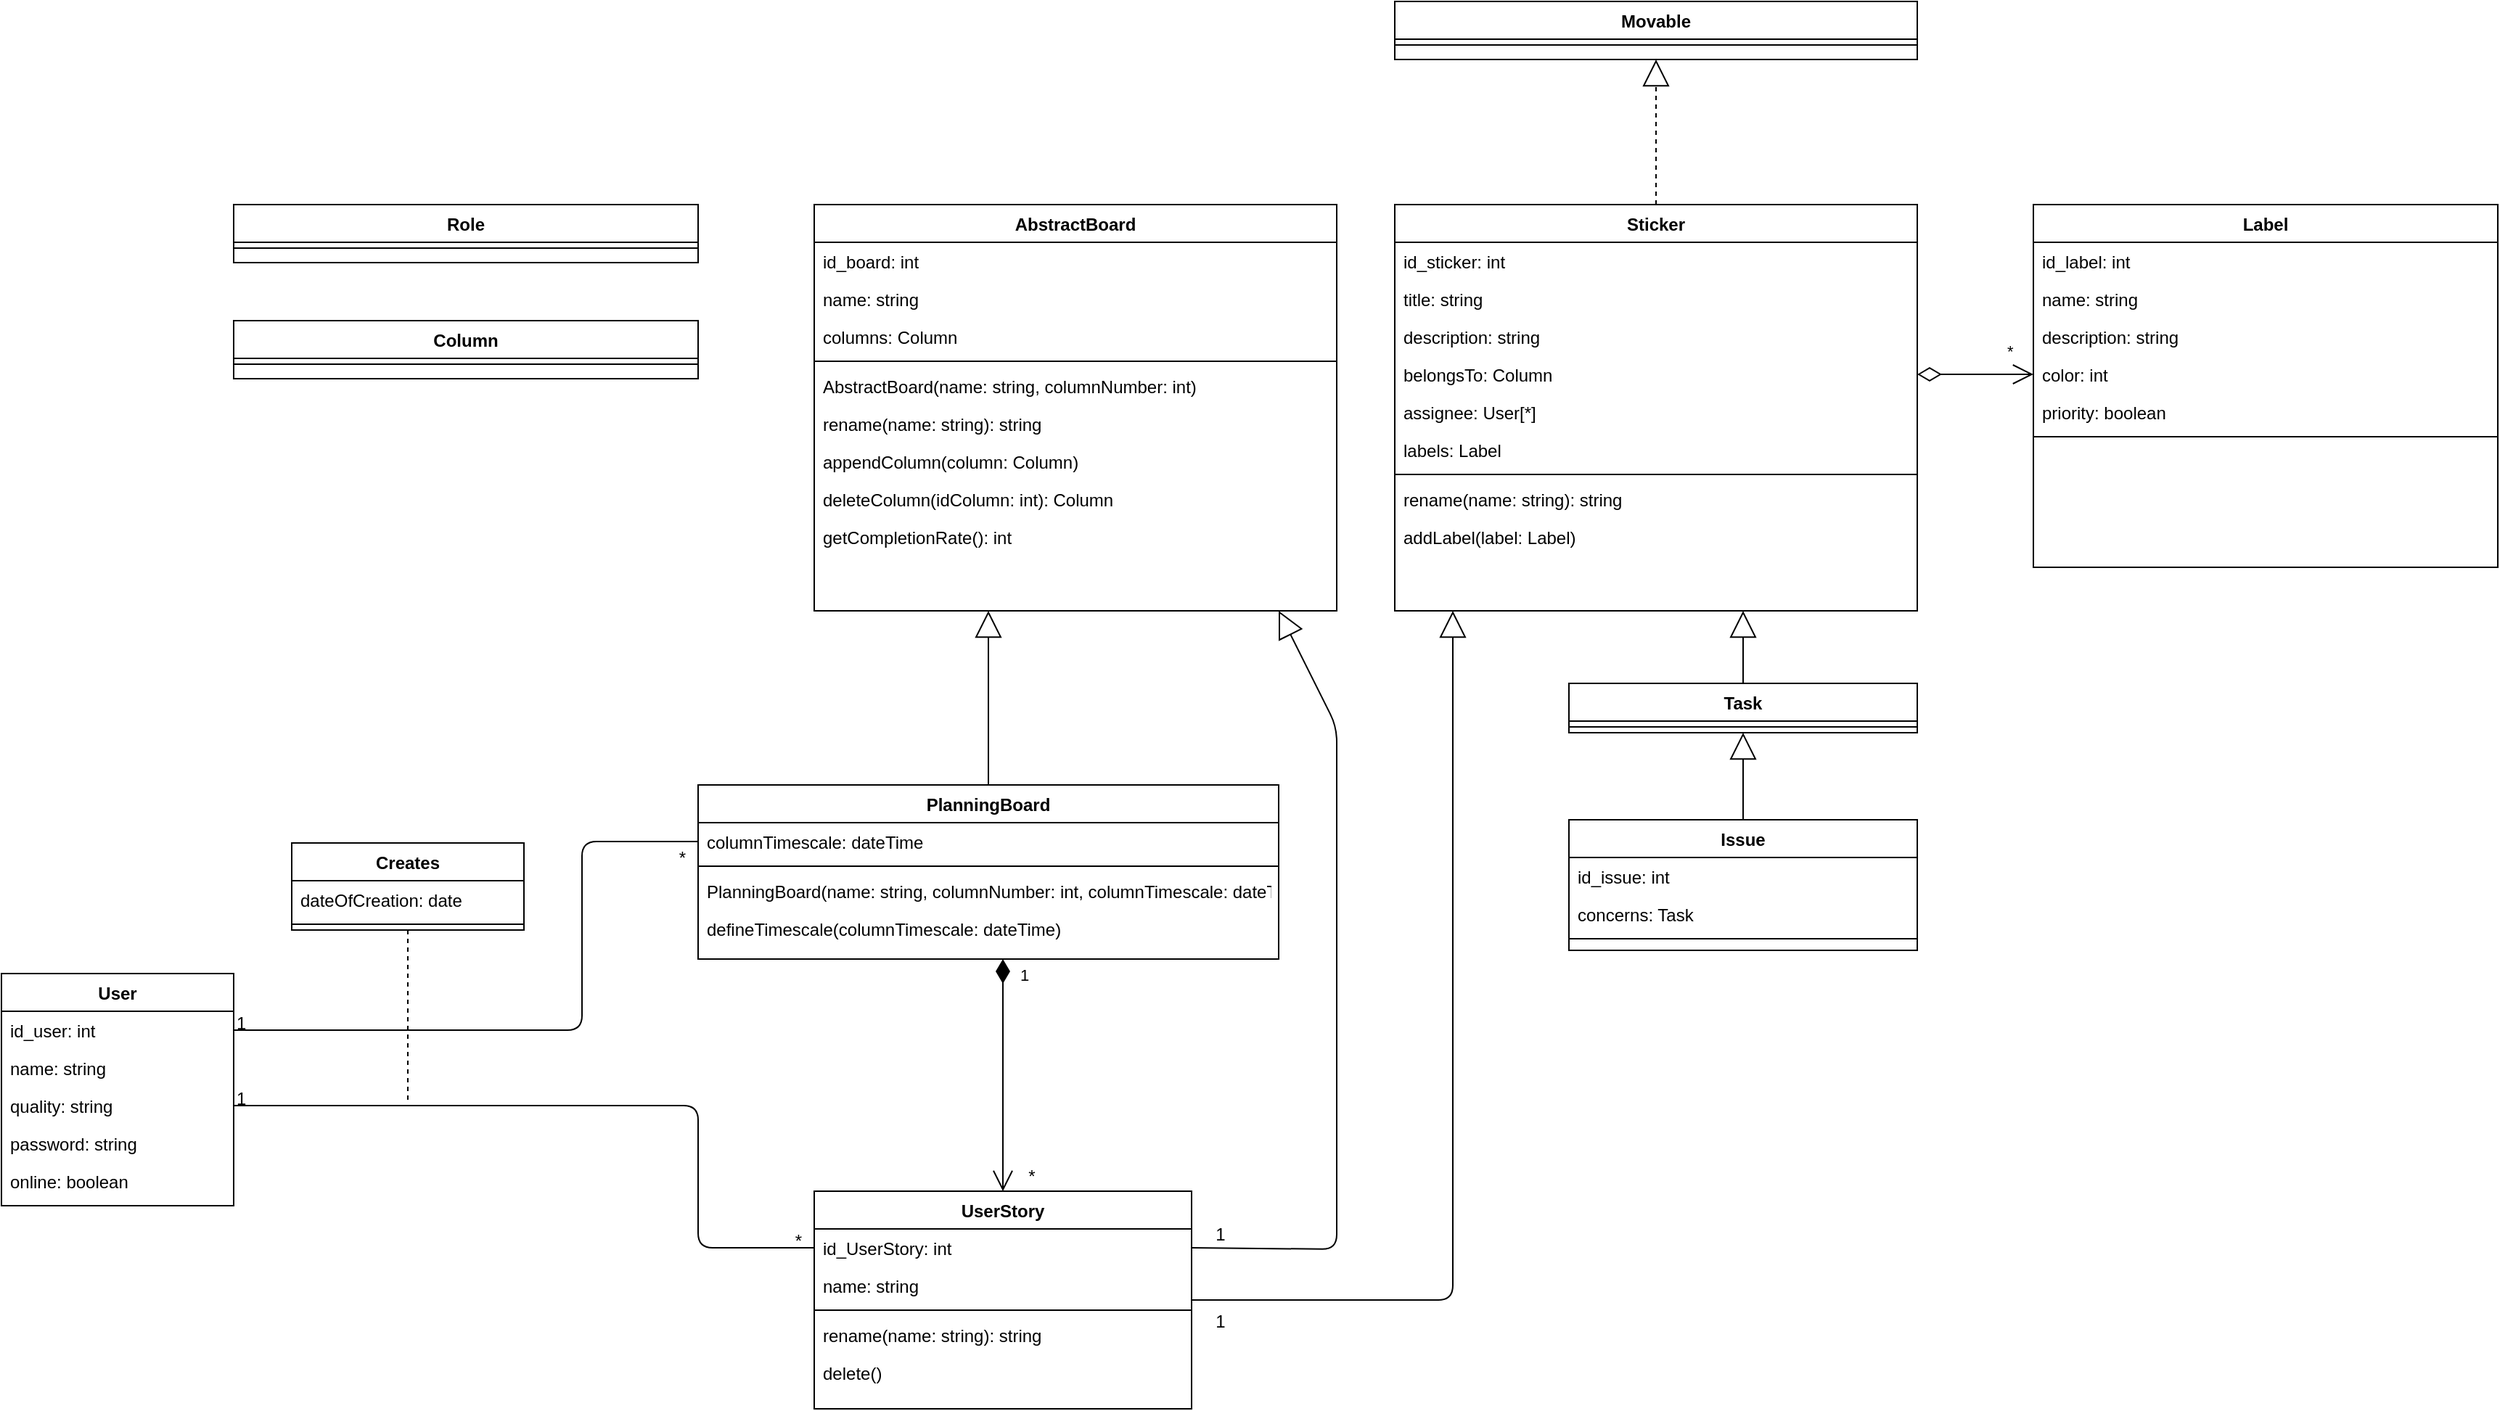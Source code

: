 <mxfile version="14.7.0" type="github">
  <diagram id="-n1arLx0iRGlMLNnjugE" name="Page-1">
    <mxGraphModel dx="1919" dy="1492" grid="1" gridSize="10" guides="1" tooltips="1" connect="1" arrows="1" fold="1" page="1" pageScale="1" pageWidth="827" pageHeight="1169" math="0" shadow="0">
      <root>
        <mxCell id="0" />
        <mxCell id="1" parent="0" />
        <mxCell id="pl6TtcTqllOGitY4xwyM-2" value="User" style="swimlane;fontStyle=1;align=center;verticalAlign=top;childLayout=stackLayout;horizontal=1;startSize=26;horizontalStack=0;resizeParent=1;resizeLast=0;collapsible=1;marginBottom=0;rounded=0;shadow=0;strokeWidth=1;" vertex="1" parent="1">
          <mxGeometry x="-160" y="650" width="160" height="160" as="geometry">
            <mxRectangle x="230" y="140" width="160" height="26" as="alternateBounds" />
          </mxGeometry>
        </mxCell>
        <mxCell id="pl6TtcTqllOGitY4xwyM-3" value="id_user: int" style="text;align=left;verticalAlign=top;spacingLeft=4;spacingRight=4;overflow=hidden;rotatable=0;points=[[0,0.5],[1,0.5]];portConstraint=eastwest;rounded=0;shadow=0;html=0;" vertex="1" parent="pl6TtcTqllOGitY4xwyM-2">
          <mxGeometry y="26" width="160" height="26" as="geometry" />
        </mxCell>
        <mxCell id="pl6TtcTqllOGitY4xwyM-4" value="name: string" style="text;align=left;verticalAlign=top;spacingLeft=4;spacingRight=4;overflow=hidden;rotatable=0;points=[[0,0.5],[1,0.5]];portConstraint=eastwest;" vertex="1" parent="pl6TtcTqllOGitY4xwyM-2">
          <mxGeometry y="52" width="160" height="26" as="geometry" />
        </mxCell>
        <mxCell id="pl6TtcTqllOGitY4xwyM-5" value="quality: string" style="text;align=left;verticalAlign=top;spacingLeft=4;spacingRight=4;overflow=hidden;rotatable=0;points=[[0,0.5],[1,0.5]];portConstraint=eastwest;rounded=0;shadow=0;html=0;" vertex="1" parent="pl6TtcTqllOGitY4xwyM-2">
          <mxGeometry y="78" width="160" height="26" as="geometry" />
        </mxCell>
        <mxCell id="pl6TtcTqllOGitY4xwyM-6" value="password: string" style="text;align=left;verticalAlign=top;spacingLeft=4;spacingRight=4;overflow=hidden;rotatable=0;points=[[0,0.5],[1,0.5]];portConstraint=eastwest;rounded=0;shadow=0;html=0;" vertex="1" parent="pl6TtcTqllOGitY4xwyM-2">
          <mxGeometry y="104" width="160" height="26" as="geometry" />
        </mxCell>
        <mxCell id="pl6TtcTqllOGitY4xwyM-7" value="online: boolean" style="text;align=left;verticalAlign=top;spacingLeft=4;spacingRight=4;overflow=hidden;rotatable=0;points=[[0,0.5],[1,0.5]];portConstraint=eastwest;rounded=0;shadow=0;html=0;" vertex="1" parent="pl6TtcTqllOGitY4xwyM-2">
          <mxGeometry y="130" width="160" height="26" as="geometry" />
        </mxCell>
        <mxCell id="pl6TtcTqllOGitY4xwyM-8" value="AbstractBoard" style="swimlane;fontStyle=1;align=center;verticalAlign=top;childLayout=stackLayout;horizontal=1;startSize=26;horizontalStack=0;resizeParent=1;resizeLast=0;collapsible=1;marginBottom=0;rounded=0;shadow=0;strokeWidth=1;" vertex="1" parent="1">
          <mxGeometry x="400" y="120" width="360" height="280" as="geometry">
            <mxRectangle x="550" y="140" width="160" height="26" as="alternateBounds" />
          </mxGeometry>
        </mxCell>
        <mxCell id="pl6TtcTqllOGitY4xwyM-9" value="id_board: int" style="text;align=left;verticalAlign=top;spacingLeft=4;spacingRight=4;overflow=hidden;rotatable=0;points=[[0,0.5],[1,0.5]];portConstraint=eastwest;" vertex="1" parent="pl6TtcTqllOGitY4xwyM-8">
          <mxGeometry y="26" width="360" height="26" as="geometry" />
        </mxCell>
        <mxCell id="pl6TtcTqllOGitY4xwyM-10" value="name: string" style="text;align=left;verticalAlign=top;spacingLeft=4;spacingRight=4;overflow=hidden;rotatable=0;points=[[0,0.5],[1,0.5]];portConstraint=eastwest;rounded=0;shadow=0;html=0;" vertex="1" parent="pl6TtcTqllOGitY4xwyM-8">
          <mxGeometry y="52" width="360" height="26" as="geometry" />
        </mxCell>
        <mxCell id="pl6TtcTqllOGitY4xwyM-11" value="columns: Column" style="text;align=left;verticalAlign=top;spacingLeft=4;spacingRight=4;overflow=hidden;rotatable=0;points=[[0,0.5],[1,0.5]];portConstraint=eastwest;rounded=0;shadow=0;html=0;" vertex="1" parent="pl6TtcTqllOGitY4xwyM-8">
          <mxGeometry y="78" width="360" height="26" as="geometry" />
        </mxCell>
        <mxCell id="pl6TtcTqllOGitY4xwyM-12" value="" style="line;html=1;strokeWidth=1;align=left;verticalAlign=middle;spacingTop=-1;spacingLeft=3;spacingRight=3;rotatable=0;labelPosition=right;points=[];portConstraint=eastwest;" vertex="1" parent="pl6TtcTqllOGitY4xwyM-8">
          <mxGeometry y="104" width="360" height="8" as="geometry" />
        </mxCell>
        <mxCell id="pl6TtcTqllOGitY4xwyM-13" value="AbstractBoard(name: string, columnNumber: int)" style="text;align=left;verticalAlign=top;spacingLeft=4;spacingRight=4;overflow=hidden;rotatable=0;points=[[0,0.5],[1,0.5]];portConstraint=eastwest;" vertex="1" parent="pl6TtcTqllOGitY4xwyM-8">
          <mxGeometry y="112" width="360" height="26" as="geometry" />
        </mxCell>
        <mxCell id="pl6TtcTqllOGitY4xwyM-14" value="rename(name: string): string" style="text;align=left;verticalAlign=top;spacingLeft=4;spacingRight=4;overflow=hidden;rotatable=0;points=[[0,0.5],[1,0.5]];portConstraint=eastwest;" vertex="1" parent="pl6TtcTqllOGitY4xwyM-8">
          <mxGeometry y="138" width="360" height="26" as="geometry" />
        </mxCell>
        <mxCell id="pl6TtcTqllOGitY4xwyM-15" value="appendColumn(column: Column)" style="text;align=left;verticalAlign=top;spacingLeft=4;spacingRight=4;overflow=hidden;rotatable=0;points=[[0,0.5],[1,0.5]];portConstraint=eastwest;" vertex="1" parent="pl6TtcTqllOGitY4xwyM-8">
          <mxGeometry y="164" width="360" height="26" as="geometry" />
        </mxCell>
        <mxCell id="pl6TtcTqllOGitY4xwyM-16" value="deleteColumn(idColumn: int): Column" style="text;align=left;verticalAlign=top;spacingLeft=4;spacingRight=4;overflow=hidden;rotatable=0;points=[[0,0.5],[1,0.5]];portConstraint=eastwest;" vertex="1" parent="pl6TtcTqllOGitY4xwyM-8">
          <mxGeometry y="190" width="360" height="26" as="geometry" />
        </mxCell>
        <mxCell id="pl6TtcTqllOGitY4xwyM-17" value="getCompletionRate(): int" style="text;align=left;verticalAlign=top;spacingLeft=4;spacingRight=4;overflow=hidden;rotatable=0;points=[[0,0.5],[1,0.5]];portConstraint=eastwest;rounded=0;shadow=0;html=0;" vertex="1" parent="pl6TtcTqllOGitY4xwyM-8">
          <mxGeometry y="216" width="360" height="26" as="geometry" />
        </mxCell>
        <mxCell id="pl6TtcTqllOGitY4xwyM-18" value="" style="endArrow=none;shadow=0;strokeWidth=1;endFill=0;edgeStyle=orthogonalEdgeStyle;elbow=vertical;entryX=0;entryY=0.5;entryDx=0;entryDy=0;rounded=1;exitX=1;exitY=0.5;exitDx=0;exitDy=0;" edge="1" parent="1" source="pl6TtcTqllOGitY4xwyM-3" target="pl6TtcTqllOGitY4xwyM-22">
          <mxGeometry x="0.5" y="41" relative="1" as="geometry">
            <mxPoint x="60" y="700" as="sourcePoint" />
            <mxPoint x="380" y="720" as="targetPoint" />
            <mxPoint x="-40" y="32" as="offset" />
            <Array as="points">
              <mxPoint x="240" y="689" />
              <mxPoint x="240" y="559" />
            </Array>
          </mxGeometry>
        </mxCell>
        <mxCell id="pl6TtcTqllOGitY4xwyM-19" value="1" style="resizable=0;align=left;verticalAlign=bottom;labelBackgroundColor=none;fontSize=12;" connectable="0" vertex="1" parent="pl6TtcTqllOGitY4xwyM-18">
          <mxGeometry x="-1" relative="1" as="geometry">
            <mxPoint y="4" as="offset" />
          </mxGeometry>
        </mxCell>
        <mxCell id="pl6TtcTqllOGitY4xwyM-20" value="*" style="resizable=0;align=right;verticalAlign=bottom;labelBackgroundColor=none;fontSize=12;" connectable="0" vertex="1" parent="pl6TtcTqllOGitY4xwyM-18">
          <mxGeometry x="1" relative="1" as="geometry">
            <mxPoint x="-7" y="20" as="offset" />
          </mxGeometry>
        </mxCell>
        <mxCell id="pl6TtcTqllOGitY4xwyM-21" value="PlanningBoard" style="swimlane;fontStyle=1;align=center;verticalAlign=top;childLayout=stackLayout;horizontal=1;startSize=26;horizontalStack=0;resizeParent=1;resizeLast=0;collapsible=1;marginBottom=0;rounded=0;shadow=0;strokeWidth=1;" vertex="1" parent="1">
          <mxGeometry x="320" y="520" width="400" height="120" as="geometry">
            <mxRectangle x="550" y="140" width="160" height="26" as="alternateBounds" />
          </mxGeometry>
        </mxCell>
        <mxCell id="pl6TtcTqllOGitY4xwyM-22" value="columnTimescale: dateTime" style="text;align=left;verticalAlign=top;spacingLeft=4;spacingRight=4;overflow=hidden;rotatable=0;points=[[0,0.5],[1,0.5]];portConstraint=eastwest;rounded=0;shadow=0;html=0;" vertex="1" parent="pl6TtcTqllOGitY4xwyM-21">
          <mxGeometry y="26" width="400" height="26" as="geometry" />
        </mxCell>
        <mxCell id="pl6TtcTqllOGitY4xwyM-23" value="" style="line;html=1;strokeWidth=1;align=left;verticalAlign=middle;spacingTop=-1;spacingLeft=3;spacingRight=3;rotatable=0;labelPosition=right;points=[];portConstraint=eastwest;" vertex="1" parent="pl6TtcTqllOGitY4xwyM-21">
          <mxGeometry y="52" width="400" height="8" as="geometry" />
        </mxCell>
        <mxCell id="pl6TtcTqllOGitY4xwyM-24" value="PlanningBoard(name: string, columnNumber: int, columnTimescale: dateTime)" style="text;align=left;verticalAlign=top;spacingLeft=4;spacingRight=4;overflow=hidden;rotatable=0;points=[[0,0.5],[1,0.5]];portConstraint=eastwest;" vertex="1" parent="pl6TtcTqllOGitY4xwyM-21">
          <mxGeometry y="60" width="400" height="26" as="geometry" />
        </mxCell>
        <mxCell id="pl6TtcTqllOGitY4xwyM-25" value="defineTimescale(columnTimescale: dateTime)" style="text;align=left;verticalAlign=top;spacingLeft=4;spacingRight=4;overflow=hidden;rotatable=0;points=[[0,0.5],[1,0.5]];portConstraint=eastwest;" vertex="1" parent="pl6TtcTqllOGitY4xwyM-21">
          <mxGeometry y="86" width="400" height="26" as="geometry" />
        </mxCell>
        <mxCell id="pl6TtcTqllOGitY4xwyM-26" value="UserStory" style="swimlane;fontStyle=1;align=center;verticalAlign=top;childLayout=stackLayout;horizontal=1;startSize=26;horizontalStack=0;resizeParent=1;resizeLast=0;collapsible=1;marginBottom=0;rounded=0;shadow=0;strokeWidth=1;" vertex="1" parent="1">
          <mxGeometry x="400" y="800" width="260" height="150" as="geometry">
            <mxRectangle x="550" y="140" width="160" height="26" as="alternateBounds" />
          </mxGeometry>
        </mxCell>
        <mxCell id="pl6TtcTqllOGitY4xwyM-27" value="id_UserStory: int" style="text;align=left;verticalAlign=top;spacingLeft=4;spacingRight=4;overflow=hidden;rotatable=0;points=[[0,0.5],[1,0.5]];portConstraint=eastwest;rounded=0;shadow=0;html=0;" vertex="1" parent="pl6TtcTqllOGitY4xwyM-26">
          <mxGeometry y="26" width="260" height="26" as="geometry" />
        </mxCell>
        <mxCell id="pl6TtcTqllOGitY4xwyM-28" value="name: string" style="text;align=left;verticalAlign=top;spacingLeft=4;spacingRight=4;overflow=hidden;rotatable=0;points=[[0,0.5],[1,0.5]];portConstraint=eastwest;rounded=0;shadow=0;html=0;" vertex="1" parent="pl6TtcTqllOGitY4xwyM-26">
          <mxGeometry y="52" width="260" height="26" as="geometry" />
        </mxCell>
        <mxCell id="pl6TtcTqllOGitY4xwyM-29" value="" style="line;html=1;strokeWidth=1;align=left;verticalAlign=middle;spacingTop=-1;spacingLeft=3;spacingRight=3;rotatable=0;labelPosition=right;points=[];portConstraint=eastwest;" vertex="1" parent="pl6TtcTqllOGitY4xwyM-26">
          <mxGeometry y="78" width="260" height="8" as="geometry" />
        </mxCell>
        <mxCell id="pl6TtcTqllOGitY4xwyM-30" value="rename(name: string): string" style="text;align=left;verticalAlign=top;spacingLeft=4;spacingRight=4;overflow=hidden;rotatable=0;points=[[0,0.5],[1,0.5]];portConstraint=eastwest;" vertex="1" parent="pl6TtcTqllOGitY4xwyM-26">
          <mxGeometry y="86" width="260" height="26" as="geometry" />
        </mxCell>
        <mxCell id="pl6TtcTqllOGitY4xwyM-31" value="delete()" style="text;align=left;verticalAlign=top;spacingLeft=4;spacingRight=4;overflow=hidden;rotatable=0;points=[[0,0.5],[1,0.5]];portConstraint=eastwest;" vertex="1" parent="pl6TtcTqllOGitY4xwyM-26">
          <mxGeometry y="112" width="260" height="28" as="geometry" />
        </mxCell>
        <mxCell id="pl6TtcTqllOGitY4xwyM-32" value="Sticker" style="swimlane;fontStyle=1;align=center;verticalAlign=top;childLayout=stackLayout;horizontal=1;startSize=26;horizontalStack=0;resizeParent=1;resizeLast=0;collapsible=1;marginBottom=0;rounded=0;shadow=0;strokeWidth=1;" vertex="1" parent="1">
          <mxGeometry x="800" y="120" width="360" height="280" as="geometry">
            <mxRectangle x="550" y="140" width="160" height="26" as="alternateBounds" />
          </mxGeometry>
        </mxCell>
        <mxCell id="pl6TtcTqllOGitY4xwyM-33" value="id_sticker: int" style="text;align=left;verticalAlign=top;spacingLeft=4;spacingRight=4;overflow=hidden;rotatable=0;points=[[0,0.5],[1,0.5]];portConstraint=eastwest;" vertex="1" parent="pl6TtcTqllOGitY4xwyM-32">
          <mxGeometry y="26" width="360" height="26" as="geometry" />
        </mxCell>
        <mxCell id="pl6TtcTqllOGitY4xwyM-34" value="title: string" style="text;align=left;verticalAlign=top;spacingLeft=4;spacingRight=4;overflow=hidden;rotatable=0;points=[[0,0.5],[1,0.5]];portConstraint=eastwest;rounded=0;shadow=0;html=0;" vertex="1" parent="pl6TtcTqllOGitY4xwyM-32">
          <mxGeometry y="52" width="360" height="26" as="geometry" />
        </mxCell>
        <mxCell id="pl6TtcTqllOGitY4xwyM-35" value="description: string" style="text;align=left;verticalAlign=top;spacingLeft=4;spacingRight=4;overflow=hidden;rotatable=0;points=[[0,0.5],[1,0.5]];portConstraint=eastwest;rounded=0;shadow=0;html=0;" vertex="1" parent="pl6TtcTqllOGitY4xwyM-32">
          <mxGeometry y="78" width="360" height="26" as="geometry" />
        </mxCell>
        <mxCell id="pl6TtcTqllOGitY4xwyM-37" value="belongsTo: Column" style="text;align=left;verticalAlign=top;spacingLeft=4;spacingRight=4;overflow=hidden;rotatable=0;points=[[0,0.5],[1,0.5]];portConstraint=eastwest;rounded=0;shadow=0;html=0;" vertex="1" parent="pl6TtcTqllOGitY4xwyM-32">
          <mxGeometry y="104" width="360" height="26" as="geometry" />
        </mxCell>
        <mxCell id="pl6TtcTqllOGitY4xwyM-38" value="assignee: User[*]" style="text;align=left;verticalAlign=top;spacingLeft=4;spacingRight=4;overflow=hidden;rotatable=0;points=[[0,0.5],[1,0.5]];portConstraint=eastwest;rounded=0;shadow=0;html=0;" vertex="1" parent="pl6TtcTqllOGitY4xwyM-32">
          <mxGeometry y="130" width="360" height="26" as="geometry" />
        </mxCell>
        <mxCell id="pl6TtcTqllOGitY4xwyM-39" value="labels: Label" style="text;align=left;verticalAlign=top;spacingLeft=4;spacingRight=4;overflow=hidden;rotatable=0;points=[[0,0.5],[1,0.5]];portConstraint=eastwest;rounded=0;shadow=0;html=0;" vertex="1" parent="pl6TtcTqllOGitY4xwyM-32">
          <mxGeometry y="156" width="360" height="26" as="geometry" />
        </mxCell>
        <mxCell id="pl6TtcTqllOGitY4xwyM-40" value="" style="line;html=1;strokeWidth=1;align=left;verticalAlign=middle;spacingTop=-1;spacingLeft=3;spacingRight=3;rotatable=0;labelPosition=right;points=[];portConstraint=eastwest;" vertex="1" parent="pl6TtcTqllOGitY4xwyM-32">
          <mxGeometry y="182" width="360" height="8" as="geometry" />
        </mxCell>
        <mxCell id="pl6TtcTqllOGitY4xwyM-41" value="rename(name: string): string" style="text;align=left;verticalAlign=top;spacingLeft=4;spacingRight=4;overflow=hidden;rotatable=0;points=[[0,0.5],[1,0.5]];portConstraint=eastwest;" vertex="1" parent="pl6TtcTqllOGitY4xwyM-32">
          <mxGeometry y="190" width="360" height="26" as="geometry" />
        </mxCell>
        <mxCell id="pl6TtcTqllOGitY4xwyM-42" value="addLabel(label: Label)" style="text;align=left;verticalAlign=top;spacingLeft=4;spacingRight=4;overflow=hidden;rotatable=0;points=[[0,0.5],[1,0.5]];portConstraint=eastwest;" vertex="1" parent="pl6TtcTqllOGitY4xwyM-32">
          <mxGeometry y="216" width="360" height="26" as="geometry" />
        </mxCell>
        <mxCell id="pl6TtcTqllOGitY4xwyM-43" value="&lt;div&gt;&lt;br&gt;&lt;/div&gt;" style="endArrow=block;endSize=16;endFill=0;html=1;exitX=0.5;exitY=0;exitDx=0;exitDy=0;" edge="1" parent="1" source="pl6TtcTqllOGitY4xwyM-21">
          <mxGeometry x="0.152" y="20" width="160" relative="1" as="geometry">
            <mxPoint x="590" y="530" as="sourcePoint" />
            <mxPoint x="520" y="400" as="targetPoint" />
            <mxPoint as="offset" />
          </mxGeometry>
        </mxCell>
        <mxCell id="pl6TtcTqllOGitY4xwyM-44" value="1" style="endArrow=open;html=1;endSize=12;startArrow=diamondThin;startSize=14;startFill=1;edgeStyle=orthogonalEdgeStyle;align=left;verticalAlign=bottom;entryX=0.5;entryY=0;entryDx=0;entryDy=0;" edge="1" parent="1" target="pl6TtcTqllOGitY4xwyM-26">
          <mxGeometry x="-0.752" y="10" relative="1" as="geometry">
            <mxPoint x="530" y="640" as="sourcePoint" />
            <mxPoint x="540" y="720" as="targetPoint" />
            <Array as="points">
              <mxPoint x="530" y="640" />
            </Array>
            <mxPoint as="offset" />
          </mxGeometry>
        </mxCell>
        <mxCell id="pl6TtcTqllOGitY4xwyM-45" value="Issue" style="swimlane;fontStyle=1;align=center;verticalAlign=top;childLayout=stackLayout;horizontal=1;startSize=26;horizontalStack=0;resizeParent=1;resizeLast=0;collapsible=1;marginBottom=0;rounded=0;shadow=0;strokeWidth=1;" vertex="1" parent="1">
          <mxGeometry x="920" y="544" width="240" height="90" as="geometry">
            <mxRectangle x="550" y="140" width="160" height="26" as="alternateBounds" />
          </mxGeometry>
        </mxCell>
        <mxCell id="pl6TtcTqllOGitY4xwyM-46" value="id_issue: int" style="text;align=left;verticalAlign=top;spacingLeft=4;spacingRight=4;overflow=hidden;rotatable=0;points=[[0,0.5],[1,0.5]];portConstraint=eastwest;rounded=0;shadow=0;html=0;" vertex="1" parent="pl6TtcTqllOGitY4xwyM-45">
          <mxGeometry y="26" width="240" height="26" as="geometry" />
        </mxCell>
        <mxCell id="pl6TtcTqllOGitY4xwyM-47" value="concerns: Task" style="text;align=left;verticalAlign=top;spacingLeft=4;spacingRight=4;overflow=hidden;rotatable=0;points=[[0,0.5],[1,0.5]];portConstraint=eastwest;rounded=0;shadow=0;html=0;" vertex="1" parent="pl6TtcTqllOGitY4xwyM-45">
          <mxGeometry y="52" width="240" height="26" as="geometry" />
        </mxCell>
        <mxCell id="pl6TtcTqllOGitY4xwyM-48" value="" style="line;html=1;strokeWidth=1;align=left;verticalAlign=middle;spacingTop=-1;spacingLeft=3;spacingRight=3;rotatable=0;labelPosition=right;points=[];portConstraint=eastwest;" vertex="1" parent="pl6TtcTqllOGitY4xwyM-45">
          <mxGeometry y="78" width="240" height="8" as="geometry" />
        </mxCell>
        <mxCell id="pl6TtcTqllOGitY4xwyM-53" value="1" style="text;html=1;strokeColor=none;fillColor=none;align=center;verticalAlign=middle;whiteSpace=wrap;rounded=0;" vertex="1" parent="1">
          <mxGeometry x="660" y="880" width="40" height="20" as="geometry" />
        </mxCell>
        <mxCell id="pl6TtcTqllOGitY4xwyM-54" value="1" style="text;html=1;strokeColor=none;fillColor=none;align=center;verticalAlign=middle;whiteSpace=wrap;rounded=0;" vertex="1" parent="1">
          <mxGeometry x="660" y="820" width="40" height="20" as="geometry" />
        </mxCell>
        <mxCell id="pl6TtcTqllOGitY4xwyM-56" value="*" style="text;html=1;strokeColor=none;fillColor=none;align=center;verticalAlign=middle;whiteSpace=wrap;rounded=0;" vertex="1" parent="1">
          <mxGeometry x="530" y="780" width="40" height="20" as="geometry" />
        </mxCell>
        <mxCell id="pl6TtcTqllOGitY4xwyM-59" style="edgeStyle=orthogonalEdgeStyle;orthogonalLoop=1;jettySize=auto;html=1;exitX=0.5;exitY=1;exitDx=0;exitDy=0;endArrow=none;endFill=0;dashed=1;" edge="1" parent="1" source="pl6TtcTqllOGitY4xwyM-60">
          <mxGeometry relative="1" as="geometry">
            <mxPoint x="120" y="740" as="targetPoint" />
          </mxGeometry>
        </mxCell>
        <mxCell id="pl6TtcTqllOGitY4xwyM-60" value="Creates" style="swimlane;fontStyle=1;align=center;verticalAlign=top;childLayout=stackLayout;horizontal=1;startSize=26;horizontalStack=0;resizeParent=1;resizeParentMax=0;resizeLast=0;collapsible=1;marginBottom=0;" vertex="1" parent="1">
          <mxGeometry x="40" y="560" width="160" height="60" as="geometry" />
        </mxCell>
        <mxCell id="pl6TtcTqllOGitY4xwyM-61" value="dateOfCreation: date" style="text;strokeColor=none;fillColor=none;align=left;verticalAlign=top;spacingLeft=4;spacingRight=4;overflow=hidden;rotatable=0;points=[[0,0.5],[1,0.5]];portConstraint=eastwest;" vertex="1" parent="pl6TtcTqllOGitY4xwyM-60">
          <mxGeometry y="26" width="160" height="26" as="geometry" />
        </mxCell>
        <mxCell id="pl6TtcTqllOGitY4xwyM-62" value="" style="line;strokeWidth=1;fillColor=none;align=left;verticalAlign=middle;spacingTop=-1;spacingLeft=3;spacingRight=3;rotatable=0;labelPosition=right;points=[];portConstraint=eastwest;" vertex="1" parent="pl6TtcTqllOGitY4xwyM-60">
          <mxGeometry y="52" width="160" height="8" as="geometry" />
        </mxCell>
        <mxCell id="pl6TtcTqllOGitY4xwyM-69" value="" style="endArrow=none;shadow=0;strokeWidth=1;endFill=0;edgeStyle=orthogonalEdgeStyle;elbow=vertical;entryX=0;entryY=0.5;entryDx=0;entryDy=0;exitX=1;exitY=0.5;exitDx=0;exitDy=0;" edge="1" parent="1" source="pl6TtcTqllOGitY4xwyM-5" target="pl6TtcTqllOGitY4xwyM-27">
          <mxGeometry x="0.5" y="41" relative="1" as="geometry">
            <mxPoint x="10" y="777" as="sourcePoint" />
            <mxPoint x="410" y="1072.5" as="targetPoint" />
            <mxPoint x="-40" y="32" as="offset" />
            <Array as="points">
              <mxPoint x="320" y="741" />
              <mxPoint x="320" y="839" />
            </Array>
          </mxGeometry>
        </mxCell>
        <mxCell id="pl6TtcTqllOGitY4xwyM-70" value="1" style="resizable=0;align=left;verticalAlign=bottom;labelBackgroundColor=none;fontSize=12;" connectable="0" vertex="1" parent="pl6TtcTqllOGitY4xwyM-69">
          <mxGeometry x="-1" relative="1" as="geometry">
            <mxPoint y="4" as="offset" />
          </mxGeometry>
        </mxCell>
        <mxCell id="pl6TtcTqllOGitY4xwyM-71" value="*" style="resizable=0;align=right;verticalAlign=bottom;labelBackgroundColor=none;fontSize=12;" connectable="0" vertex="1" parent="pl6TtcTqllOGitY4xwyM-69">
          <mxGeometry x="1" relative="1" as="geometry">
            <mxPoint x="-7" y="4" as="offset" />
          </mxGeometry>
        </mxCell>
        <mxCell id="pl6TtcTqllOGitY4xwyM-73" value="Role" style="swimlane;fontStyle=1;align=center;verticalAlign=top;childLayout=stackLayout;horizontal=1;startSize=26;horizontalStack=0;resizeParent=1;resizeLast=0;collapsible=1;marginBottom=0;rounded=0;shadow=0;strokeWidth=1;" vertex="1" parent="1">
          <mxGeometry y="120" width="320" height="40" as="geometry">
            <mxRectangle x="550" y="140" width="160" height="26" as="alternateBounds" />
          </mxGeometry>
        </mxCell>
        <mxCell id="pl6TtcTqllOGitY4xwyM-74" value="" style="line;html=1;strokeWidth=1;align=left;verticalAlign=middle;spacingTop=-1;spacingLeft=3;spacingRight=3;rotatable=0;labelPosition=right;points=[];portConstraint=eastwest;" vertex="1" parent="pl6TtcTqllOGitY4xwyM-73">
          <mxGeometry y="26" width="320" height="8" as="geometry" />
        </mxCell>
        <mxCell id="pl6TtcTqllOGitY4xwyM-75" value="Column" style="swimlane;fontStyle=1;align=center;verticalAlign=top;childLayout=stackLayout;horizontal=1;startSize=26;horizontalStack=0;resizeParent=1;resizeLast=0;collapsible=1;marginBottom=0;rounded=0;shadow=0;strokeWidth=1;" vertex="1" parent="1">
          <mxGeometry y="200" width="320" height="40" as="geometry">
            <mxRectangle x="550" y="140" width="160" height="26" as="alternateBounds" />
          </mxGeometry>
        </mxCell>
        <mxCell id="pl6TtcTqllOGitY4xwyM-76" value="" style="line;html=1;strokeWidth=1;align=left;verticalAlign=middle;spacingTop=-1;spacingLeft=3;spacingRight=3;rotatable=0;labelPosition=right;points=[];portConstraint=eastwest;" vertex="1" parent="pl6TtcTqllOGitY4xwyM-75">
          <mxGeometry y="26" width="320" height="8" as="geometry" />
        </mxCell>
        <mxCell id="pl6TtcTqllOGitY4xwyM-77" value="Label" style="swimlane;fontStyle=1;align=center;verticalAlign=top;childLayout=stackLayout;horizontal=1;startSize=26;horizontalStack=0;resizeParent=1;resizeLast=0;collapsible=1;marginBottom=0;rounded=0;shadow=0;strokeWidth=1;" vertex="1" parent="1">
          <mxGeometry x="1240" y="120" width="320" height="250" as="geometry">
            <mxRectangle x="550" y="140" width="160" height="26" as="alternateBounds" />
          </mxGeometry>
        </mxCell>
        <mxCell id="pl6TtcTqllOGitY4xwyM-78" value="id_label: int" style="text;align=left;verticalAlign=top;spacingLeft=4;spacingRight=4;overflow=hidden;rotatable=0;points=[[0,0.5],[1,0.5]];portConstraint=eastwest;" vertex="1" parent="pl6TtcTqllOGitY4xwyM-77">
          <mxGeometry y="26" width="320" height="26" as="geometry" />
        </mxCell>
        <mxCell id="pl6TtcTqllOGitY4xwyM-79" value="name: string" style="text;align=left;verticalAlign=top;spacingLeft=4;spacingRight=4;overflow=hidden;rotatable=0;points=[[0,0.5],[1,0.5]];portConstraint=eastwest;" vertex="1" parent="pl6TtcTqllOGitY4xwyM-77">
          <mxGeometry y="52" width="320" height="26" as="geometry" />
        </mxCell>
        <mxCell id="pl6TtcTqllOGitY4xwyM-80" value="description: string " style="text;align=left;verticalAlign=top;spacingLeft=4;spacingRight=4;overflow=hidden;rotatable=0;points=[[0,0.5],[1,0.5]];portConstraint=eastwest;" vertex="1" parent="pl6TtcTqllOGitY4xwyM-77">
          <mxGeometry y="78" width="320" height="26" as="geometry" />
        </mxCell>
        <mxCell id="pl6TtcTqllOGitY4xwyM-81" value="color: int" style="text;align=left;verticalAlign=top;spacingLeft=4;spacingRight=4;overflow=hidden;rotatable=0;points=[[0,0.5],[1,0.5]];portConstraint=eastwest;" vertex="1" parent="pl6TtcTqllOGitY4xwyM-77">
          <mxGeometry y="104" width="320" height="26" as="geometry" />
        </mxCell>
        <mxCell id="pl6TtcTqllOGitY4xwyM-82" value="priority: boolean" style="text;align=left;verticalAlign=top;spacingLeft=4;spacingRight=4;overflow=hidden;rotatable=0;points=[[0,0.5],[1,0.5]];portConstraint=eastwest;" vertex="1" parent="pl6TtcTqllOGitY4xwyM-77">
          <mxGeometry y="130" width="320" height="26" as="geometry" />
        </mxCell>
        <mxCell id="pl6TtcTqllOGitY4xwyM-83" value="" style="line;html=1;strokeWidth=1;align=left;verticalAlign=middle;spacingTop=-1;spacingLeft=3;spacingRight=3;rotatable=0;labelPosition=right;points=[];portConstraint=eastwest;" vertex="1" parent="pl6TtcTqllOGitY4xwyM-77">
          <mxGeometry y="156" width="320" height="8" as="geometry" />
        </mxCell>
        <mxCell id="pl6TtcTqllOGitY4xwyM-84" value="&lt;div&gt;&lt;br&gt;&lt;/div&gt;" style="endArrow=block;endSize=16;endFill=0;html=1;exitX=1;exitY=0.5;exitDx=0;exitDy=0;" edge="1" parent="1" source="pl6TtcTqllOGitY4xwyM-27">
          <mxGeometry x="0.84" y="10" width="160" relative="1" as="geometry">
            <mxPoint x="720" y="1000" as="sourcePoint" />
            <mxPoint x="720" y="400" as="targetPoint" />
            <mxPoint as="offset" />
            <Array as="points">
              <mxPoint x="760" y="840" />
              <mxPoint x="760" y="530" />
              <mxPoint x="760" y="480" />
            </Array>
          </mxGeometry>
        </mxCell>
        <mxCell id="pl6TtcTqllOGitY4xwyM-85" value="&lt;div&gt;&lt;br&gt;&lt;/div&gt;" style="endArrow=block;endSize=16;endFill=0;html=1;exitX=1;exitY=0.5;exitDx=0;exitDy=0;" edge="1" parent="1" source="pl6TtcTqllOGitY4xwyM-26">
          <mxGeometry x="0.152" y="20" width="160" relative="1" as="geometry">
            <mxPoint x="780" y="839" as="sourcePoint" />
            <mxPoint x="840" y="400" as="targetPoint" />
            <mxPoint as="offset" />
            <Array as="points">
              <mxPoint x="840" y="875" />
            </Array>
          </mxGeometry>
        </mxCell>
        <mxCell id="pl6TtcTqllOGitY4xwyM-86" value="Movable" style="swimlane;fontStyle=1;align=center;verticalAlign=top;childLayout=stackLayout;horizontal=1;startSize=26;horizontalStack=0;resizeParent=1;resizeLast=0;collapsible=1;marginBottom=0;rounded=0;shadow=0;strokeWidth=1;" vertex="1" parent="1">
          <mxGeometry x="800" y="-20" width="360" height="40" as="geometry">
            <mxRectangle x="550" y="140" width="160" height="26" as="alternateBounds" />
          </mxGeometry>
        </mxCell>
        <mxCell id="pl6TtcTqllOGitY4xwyM-87" value="" style="line;html=1;strokeWidth=1;align=left;verticalAlign=middle;spacingTop=-1;spacingLeft=3;spacingRight=3;rotatable=0;labelPosition=right;points=[];portConstraint=eastwest;" vertex="1" parent="pl6TtcTqllOGitY4xwyM-86">
          <mxGeometry y="26" width="360" height="8" as="geometry" />
        </mxCell>
        <mxCell id="pl6TtcTqllOGitY4xwyM-88" value="*" style="endArrow=open;html=1;endSize=12;startArrow=diamondThin;startSize=14;startFill=0;edgeStyle=orthogonalEdgeStyle;align=left;verticalAlign=bottom;exitX=1;exitY=0.5;exitDx=0;exitDy=0;entryX=0;entryY=0.5;entryDx=0;entryDy=0;" edge="1" parent="1" source="pl6TtcTqllOGitY4xwyM-37" target="pl6TtcTqllOGitY4xwyM-81">
          <mxGeometry x="0.5" y="7" relative="1" as="geometry">
            <mxPoint x="930" y="1082.5" as="sourcePoint" />
            <mxPoint x="1160" y="237" as="targetPoint" />
            <mxPoint as="offset" />
          </mxGeometry>
        </mxCell>
        <mxCell id="pl6TtcTqllOGitY4xwyM-89" value="Task" style="swimlane;fontStyle=1;align=center;verticalAlign=top;childLayout=stackLayout;horizontal=1;startSize=26;horizontalStack=0;resizeParent=1;resizeLast=0;collapsible=1;marginBottom=0;rounded=0;shadow=0;strokeWidth=1;" vertex="1" parent="1">
          <mxGeometry x="920" y="450" width="240" height="34" as="geometry">
            <mxRectangle x="550" y="140" width="160" height="26" as="alternateBounds" />
          </mxGeometry>
        </mxCell>
        <mxCell id="pl6TtcTqllOGitY4xwyM-90" value="" style="line;html=1;strokeWidth=1;align=left;verticalAlign=middle;spacingTop=-1;spacingLeft=3;spacingRight=3;rotatable=0;labelPosition=right;points=[];portConstraint=eastwest;" vertex="1" parent="pl6TtcTqllOGitY4xwyM-89">
          <mxGeometry y="26" width="240" height="8" as="geometry" />
        </mxCell>
        <mxCell id="pl6TtcTqllOGitY4xwyM-91" value="&lt;div&gt;&lt;br&gt;&lt;/div&gt;" style="endArrow=block;endSize=16;endFill=0;html=1;exitX=0.5;exitY=0;exitDx=0;exitDy=0;" edge="1" parent="1" source="pl6TtcTqllOGitY4xwyM-89">
          <mxGeometry x="0.152" y="20" width="160" relative="1" as="geometry">
            <mxPoint x="1080" y="440" as="sourcePoint" />
            <mxPoint x="1040" y="400" as="targetPoint" />
            <mxPoint as="offset" />
          </mxGeometry>
        </mxCell>
        <mxCell id="pl6TtcTqllOGitY4xwyM-92" value="&lt;div&gt;&lt;br&gt;&lt;/div&gt;" style="endArrow=block;endSize=16;endFill=0;html=1;exitX=0.5;exitY=0;exitDx=0;exitDy=0;entryX=0.5;entryY=1;entryDx=0;entryDy=0;" edge="1" parent="1" source="pl6TtcTqllOGitY4xwyM-45" target="pl6TtcTqllOGitY4xwyM-89">
          <mxGeometry x="0.152" y="20" width="160" relative="1" as="geometry">
            <mxPoint x="1010" y="460" as="sourcePoint" />
            <mxPoint x="1021" y="500" as="targetPoint" />
            <mxPoint as="offset" />
          </mxGeometry>
        </mxCell>
        <mxCell id="pl6TtcTqllOGitY4xwyM-36" value="&lt;div&gt;&lt;br&gt;&lt;/div&gt;" style="endArrow=block;endSize=16;endFill=0;html=1;exitX=0.5;exitY=0;exitDx=0;exitDy=0;dashed=1;entryX=0.5;entryY=1;entryDx=0;entryDy=0;" edge="1" parent="1" source="pl6TtcTqllOGitY4xwyM-32" target="pl6TtcTqllOGitY4xwyM-86">
          <mxGeometry x="0.152" y="20" width="160" relative="1" as="geometry">
            <mxPoint x="960" y="100" as="sourcePoint" />
            <mxPoint x="960" y="22.5" as="targetPoint" />
            <mxPoint as="offset" />
            <Array as="points">
              <mxPoint x="980" y="68" />
            </Array>
          </mxGeometry>
        </mxCell>
      </root>
    </mxGraphModel>
  </diagram>
</mxfile>
